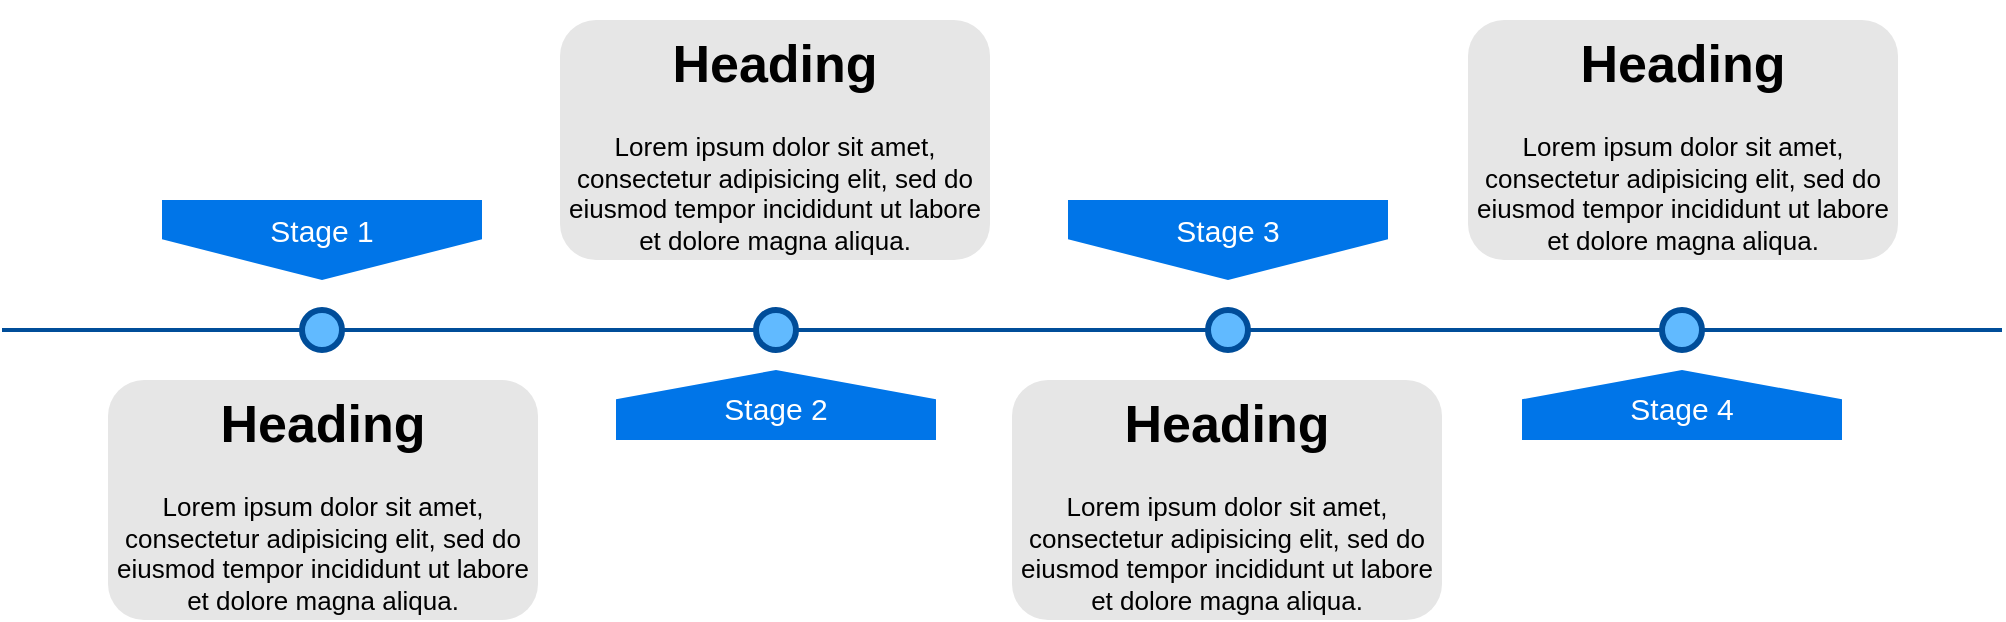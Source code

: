 <mxfile version="14.8.4" type="github"><diagram name="Page-1" id="82e54ff1-d628-8f03-85c4-9753963a91cd"><mxGraphModel dx="1408" dy="748" grid="1" gridSize="10" guides="1" tooltips="1" connect="1" arrows="1" fold="1" page="1" pageScale="1" pageWidth="1100" pageHeight="850" background="none" math="0" shadow="0"><root><mxCell id="0"/><mxCell id="1" parent="0"/><mxCell id="4ec97bd9e5d20128-1" value="" style="line;strokeWidth=2;html=1;fillColor=none;fontSize=28;fontColor=#004D99;strokeColor=#004D99;" parent="1" vertex="1"><mxGeometry x="40" y="400" width="1000" height="10" as="geometry"/></mxCell><mxCell id="4ec97bd9e5d20128-5" value="Stage 1" style="shape=offPageConnector;whiteSpace=wrap;html=1;fillColor=#0075E8;fontSize=15;fontColor=#FFFFFF;size=0.509;verticalAlign=top;strokeColor=none;" parent="1" vertex="1"><mxGeometry x="120" y="340" width="160" height="40" as="geometry"/></mxCell><mxCell id="4ec97bd9e5d20128-6" value="&lt;span&gt;Stage 3&lt;/span&gt;" style="shape=offPageConnector;whiteSpace=wrap;html=1;fillColor=#0075E8;fontSize=15;fontColor=#FFFFFF;size=0.509;verticalAlign=top;strokeColor=none;" parent="1" vertex="1"><mxGeometry x="573" y="340" width="160" height="40" as="geometry"/></mxCell><mxCell id="4ec97bd9e5d20128-7" value="&lt;span&gt;Stage 2&lt;/span&gt;" style="shape=offPageConnector;whiteSpace=wrap;html=1;fillColor=#0075E8;fontSize=15;fontColor=#FFFFFF;size=0.418;flipV=1;verticalAlign=bottom;strokeColor=none;spacingBottom=4;" parent="1" vertex="1"><mxGeometry x="347" y="425" width="160" height="35" as="geometry"/></mxCell><mxCell id="4ec97bd9e5d20128-8" value="&lt;span&gt;Stage 4&lt;/span&gt;" style="shape=offPageConnector;whiteSpace=wrap;html=1;fillColor=#0075E8;fontSize=15;fontColor=#FFFFFF;size=0.418;flipV=1;verticalAlign=bottom;strokeColor=none;spacingBottom=4;" parent="1" vertex="1"><mxGeometry x="800" y="425" width="160" height="35" as="geometry"/></mxCell><mxCell id="4ec97bd9e5d20128-9" value="" style="ellipse;whiteSpace=wrap;html=1;fillColor=#61BAFF;fontSize=28;fontColor=#004D99;strokeWidth=3;strokeColor=#004D99;" parent="1" vertex="1"><mxGeometry x="190" y="395" width="20" height="20" as="geometry"/></mxCell><mxCell id="4ec97bd9e5d20128-10" value="" style="ellipse;whiteSpace=wrap;html=1;fillColor=#61BAFF;fontSize=28;fontColor=#004D99;strokeWidth=3;strokeColor=#004D99;" parent="1" vertex="1"><mxGeometry x="417" y="395" width="20" height="20" as="geometry"/></mxCell><mxCell id="4ec97bd9e5d20128-11" value="" style="ellipse;whiteSpace=wrap;html=1;fillColor=#61BAFF;fontSize=28;fontColor=#004D99;strokeWidth=3;strokeColor=#004D99;" parent="1" vertex="1"><mxGeometry x="643" y="395" width="20" height="20" as="geometry"/></mxCell><mxCell id="4ec97bd9e5d20128-13" value="" style="ellipse;whiteSpace=wrap;html=1;fillColor=#61BAFF;fontSize=28;fontColor=#004D99;strokeWidth=3;strokeColor=#004D99;" parent="1" vertex="1"><mxGeometry x="870" y="395" width="20" height="20" as="geometry"/></mxCell><mxCell id="4ec97bd9e5d20128-14" value="&lt;h1&gt;Heading&lt;/h1&gt;&lt;p&gt;Lorem ipsum dolor sit amet, consectetur adipisicing elit, sed do eiusmod tempor incididunt ut labore et dolore magna aliqua.&lt;/p&gt;" style="text;html=1;spacing=5;spacingTop=-20;whiteSpace=wrap;overflow=hidden;strokeColor=none;strokeWidth=3;fillColor=#E6E6E6;fontSize=13;fontColor=#000000;align=center;rounded=1;" parent="1" vertex="1"><mxGeometry x="93" y="430" width="215" height="120" as="geometry"/></mxCell><mxCell id="4ec97bd9e5d20128-16" value="&lt;h1&gt;Heading&lt;/h1&gt;&lt;p&gt;Lorem ipsum dolor sit amet, consectetur adipisicing elit, sed do eiusmod tempor incididunt ut labore et dolore magna aliqua.&lt;/p&gt;" style="text;html=1;spacing=5;spacingTop=-20;whiteSpace=wrap;overflow=hidden;strokeColor=none;strokeWidth=3;fillColor=#E6E6E6;fontSize=13;fontColor=#000000;align=center;rounded=1;" parent="1" vertex="1"><mxGeometry x="319" y="250" width="215" height="120" as="geometry"/></mxCell><mxCell id="4ec97bd9e5d20128-17" value="&lt;h1&gt;Heading&lt;/h1&gt;&lt;p&gt;Lorem ipsum dolor sit amet, consectetur adipisicing elit, sed do eiusmod tempor incididunt ut labore et dolore magna aliqua.&lt;/p&gt;" style="text;html=1;spacing=5;spacingTop=-20;whiteSpace=wrap;overflow=hidden;strokeColor=none;strokeWidth=3;fillColor=#E6E6E6;fontSize=13;fontColor=#000000;align=center;rounded=1;" parent="1" vertex="1"><mxGeometry x="545" y="430" width="215" height="120" as="geometry"/></mxCell><mxCell id="4ec97bd9e5d20128-18" value="&lt;h1&gt;Heading&lt;/h1&gt;&lt;p&gt;Lorem ipsum dolor sit amet, consectetur adipisicing elit, sed do eiusmod tempor incididunt ut labore et dolore magna aliqua.&lt;/p&gt;" style="text;html=1;spacing=5;spacingTop=-20;whiteSpace=wrap;overflow=hidden;strokeColor=none;strokeWidth=3;fillColor=#E6E6E6;fontSize=13;fontColor=#000000;align=center;rounded=1;" parent="1" vertex="1"><mxGeometry x="773" y="250" width="215" height="120" as="geometry"/></mxCell></root></mxGraphModel></diagram></mxfile>